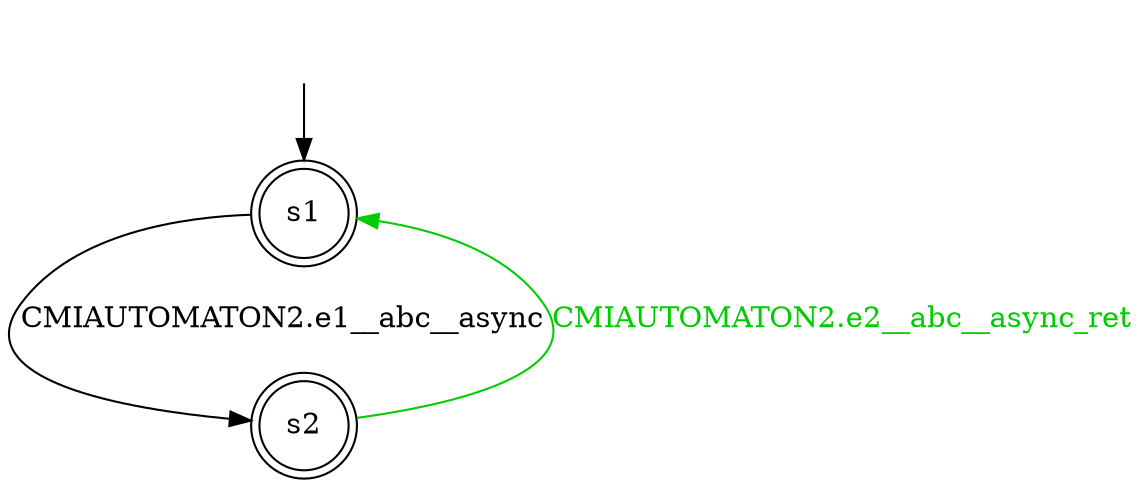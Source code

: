 digraph diffautomaton {
	1 [label=<s1> shape="doublecircle"];
	2 [label=<s2> shape="doublecircle"];
	__init1 [label=<> shape="none"];
	__init1 -> 1;
	1 -> 2 [label=<<font color="#000000">CMIAUTOMATON2.e1__abc__async</font>> id="1-0-2"];
	2 -> 1 [label=<<font color="#00cc00">CMIAUTOMATON2.e2__abc__async_ret</font>> color="#00cc00" id="2-0-1"];
}
